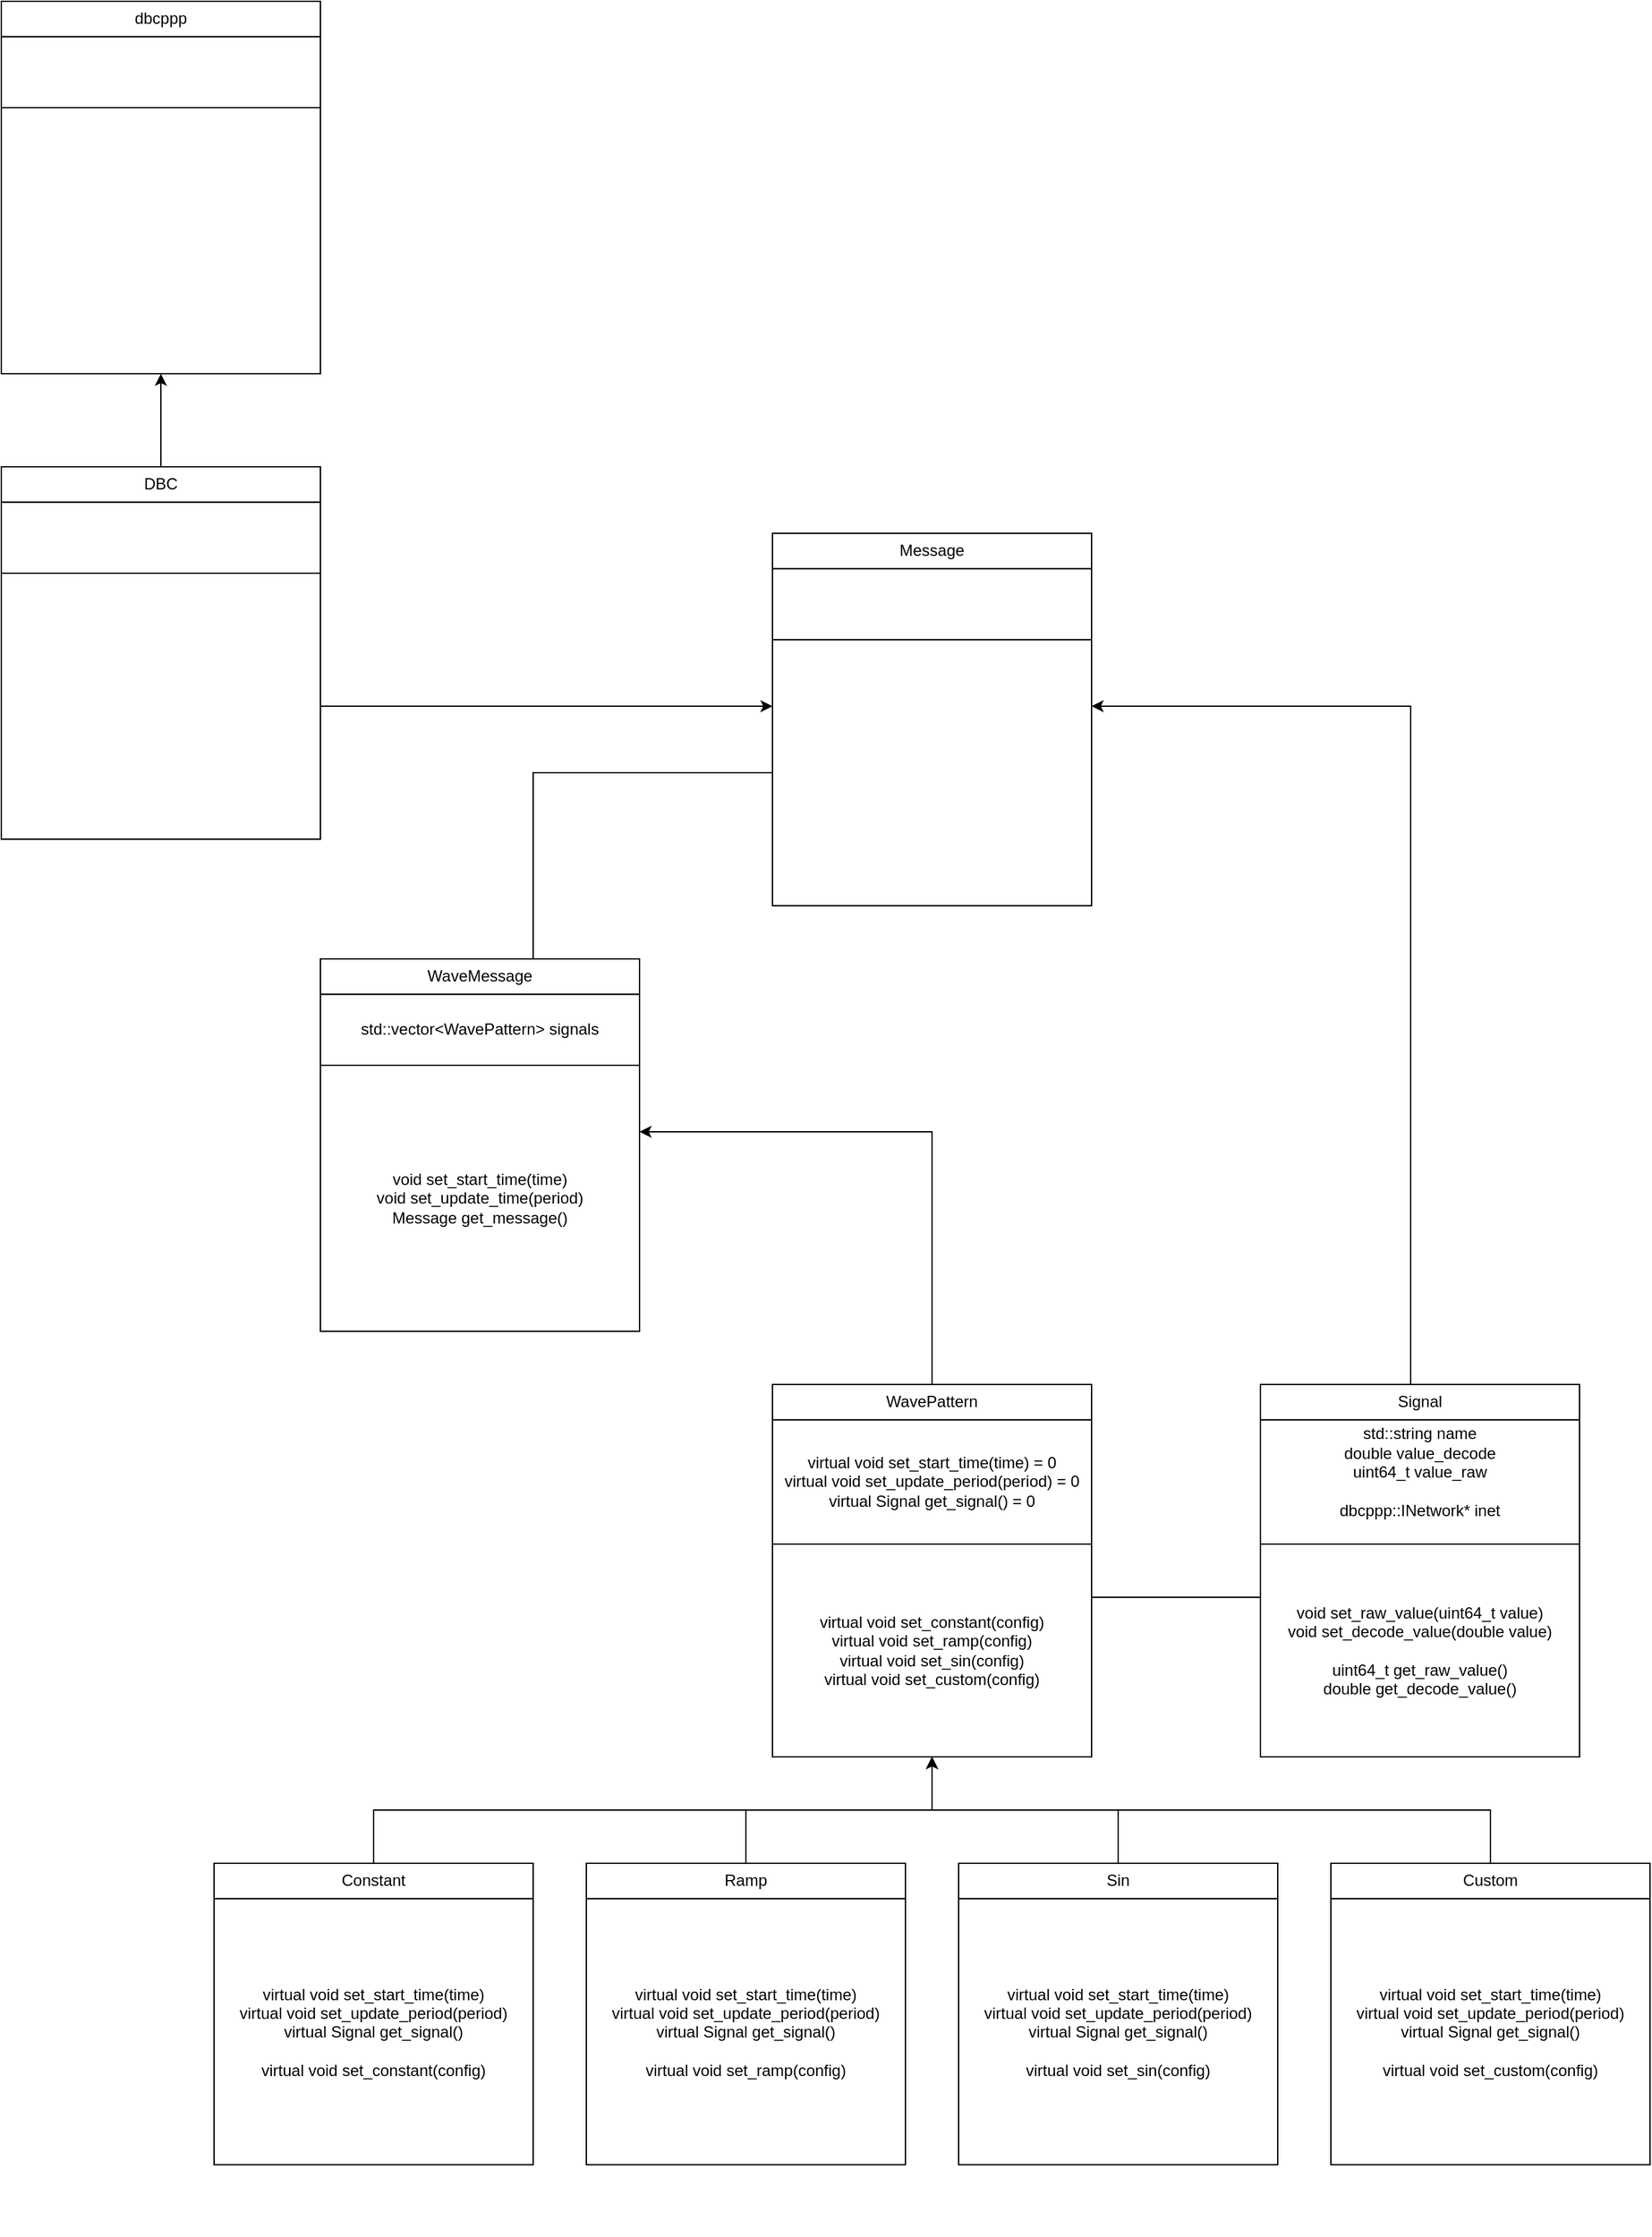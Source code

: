 <mxfile version="24.7.17">
  <diagram name="Seite-1" id="7neTULPf50jiNbtmKkGZ">
    <mxGraphModel dx="2486" dy="2253" grid="1" gridSize="10" guides="1" tooltips="1" connect="1" arrows="1" fold="1" page="1" pageScale="1" pageWidth="827" pageHeight="1169" math="0" shadow="0">
      <root>
        <mxCell id="0" />
        <mxCell id="1" parent="0" />
        <mxCell id="oVvNk3NbN1t6kqXx8951-22" value="" style="group" parent="1" vertex="1" connectable="0">
          <mxGeometry x="460" y="400" width="240" height="280" as="geometry" />
        </mxCell>
        <mxCell id="oVvNk3NbN1t6kqXx8951-3" value="" style="group" parent="oVvNk3NbN1t6kqXx8951-22" vertex="1" connectable="0">
          <mxGeometry x="20" width="220" height="120" as="geometry" />
        </mxCell>
        <mxCell id="oVvNk3NbN1t6kqXx8951-1" value="WavePattern" style="rounded=0;whiteSpace=wrap;html=1;" parent="oVvNk3NbN1t6kqXx8951-3" vertex="1">
          <mxGeometry x="-20" width="240" height="26.67" as="geometry" />
        </mxCell>
        <mxCell id="oVvNk3NbN1t6kqXx8951-2" value="virtual void set_start_time(time) = 0&lt;div&gt;virtual void set_update_period(period) = 0&lt;/div&gt;&lt;div&gt;virtual Signal get_signal() = 0&lt;/div&gt;" style="rounded=0;whiteSpace=wrap;html=1;" parent="oVvNk3NbN1t6kqXx8951-3" vertex="1">
          <mxGeometry x="-20" y="26.67" width="240" height="93.33" as="geometry" />
        </mxCell>
        <mxCell id="oVvNk3NbN1t6kqXx8951-21" value="virtual void set_constant(config)&lt;div&gt;virtual void set_ramp(config)&lt;/div&gt;&lt;div&gt;virtual void set_sin(config)&lt;/div&gt;&lt;div&gt;virtual void set_custom(config)&lt;/div&gt;" style="rounded=0;whiteSpace=wrap;html=1;" parent="oVvNk3NbN1t6kqXx8951-22" vertex="1">
          <mxGeometry y="120" width="240" height="160" as="geometry" />
        </mxCell>
        <mxCell id="oVvNk3NbN1t6kqXx8951-23" value="" style="group" parent="1" vertex="1" connectable="0">
          <mxGeometry x="40" y="760" width="240" height="280" as="geometry" />
        </mxCell>
        <mxCell id="oVvNk3NbN1t6kqXx8951-24" value="" style="group" parent="oVvNk3NbN1t6kqXx8951-23" vertex="1" connectable="0">
          <mxGeometry x="20" width="220" height="226.67" as="geometry" />
        </mxCell>
        <mxCell id="oVvNk3NbN1t6kqXx8951-25" value="Constant" style="rounded=0;whiteSpace=wrap;html=1;" parent="oVvNk3NbN1t6kqXx8951-24" vertex="1">
          <mxGeometry x="-20" width="240" height="26.67" as="geometry" />
        </mxCell>
        <mxCell id="oVvNk3NbN1t6kqXx8951-27" value="&lt;div&gt;virtual void set_start_time(time)&lt;div&gt;virtual void set_update_period(period)&lt;/div&gt;&lt;/div&gt;&lt;div&gt;virtual Signal get_signal()&lt;br&gt;&lt;/div&gt;&lt;div&gt;&lt;br&gt;&lt;/div&gt;virtual void set_constant(config)" style="rounded=0;whiteSpace=wrap;html=1;" parent="oVvNk3NbN1t6kqXx8951-24" vertex="1">
          <mxGeometry x="-20" y="26.67" width="240" height="200" as="geometry" />
        </mxCell>
        <mxCell id="oVvNk3NbN1t6kqXx8951-28" value="" style="group" parent="1" vertex="1" connectable="0">
          <mxGeometry x="320" y="760" width="240" height="280" as="geometry" />
        </mxCell>
        <mxCell id="oVvNk3NbN1t6kqXx8951-29" value="" style="group" parent="oVvNk3NbN1t6kqXx8951-28" vertex="1" connectable="0">
          <mxGeometry x="20" width="220" height="226.67" as="geometry" />
        </mxCell>
        <mxCell id="oVvNk3NbN1t6kqXx8951-30" value="Ramp" style="rounded=0;whiteSpace=wrap;html=1;" parent="oVvNk3NbN1t6kqXx8951-29" vertex="1">
          <mxGeometry x="-20" width="240" height="26.67" as="geometry" />
        </mxCell>
        <mxCell id="oVvNk3NbN1t6kqXx8951-31" value="&lt;div&gt;virtual void set_start_time(time)&lt;div&gt;virtual void set_update_period(period)&lt;/div&gt;&lt;/div&gt;&lt;div&gt;virtual Signal get_signal()&lt;br&gt;&lt;/div&gt;&lt;div&gt;&lt;br&gt;&lt;/div&gt;&lt;div&gt;virtual void set_ramp(config)&lt;/div&gt;" style="rounded=0;whiteSpace=wrap;html=1;" parent="oVvNk3NbN1t6kqXx8951-29" vertex="1">
          <mxGeometry x="-20" y="26.67" width="240" height="200" as="geometry" />
        </mxCell>
        <mxCell id="oVvNk3NbN1t6kqXx8951-32" value="" style="group" parent="1" vertex="1" connectable="0">
          <mxGeometry x="600" y="760" width="240" height="280" as="geometry" />
        </mxCell>
        <mxCell id="oVvNk3NbN1t6kqXx8951-33" value="" style="group" parent="oVvNk3NbN1t6kqXx8951-32" vertex="1" connectable="0">
          <mxGeometry x="20" width="220" height="226.67" as="geometry" />
        </mxCell>
        <mxCell id="oVvNk3NbN1t6kqXx8951-34" value="Sin" style="rounded=0;whiteSpace=wrap;html=1;" parent="oVvNk3NbN1t6kqXx8951-33" vertex="1">
          <mxGeometry x="-20" width="240" height="26.67" as="geometry" />
        </mxCell>
        <mxCell id="oVvNk3NbN1t6kqXx8951-35" value="&lt;div&gt;virtual void set_start_time(time)&lt;div&gt;virtual void set_update_period(period)&lt;/div&gt;&lt;/div&gt;&lt;div&gt;virtual Signal get_signal()&lt;br&gt;&lt;/div&gt;&lt;div&gt;&lt;br&gt;&lt;/div&gt;&lt;div&gt;virtual void set_sin(config)&lt;/div&gt;" style="rounded=0;whiteSpace=wrap;html=1;" parent="oVvNk3NbN1t6kqXx8951-33" vertex="1">
          <mxGeometry x="-20" y="26.67" width="240" height="200" as="geometry" />
        </mxCell>
        <mxCell id="oVvNk3NbN1t6kqXx8951-36" value="" style="group" parent="1" vertex="1" connectable="0">
          <mxGeometry x="880" y="760" width="240" height="280" as="geometry" />
        </mxCell>
        <mxCell id="oVvNk3NbN1t6kqXx8951-37" value="" style="group" parent="oVvNk3NbN1t6kqXx8951-36" vertex="1" connectable="0">
          <mxGeometry x="20" width="220" height="226.67" as="geometry" />
        </mxCell>
        <mxCell id="oVvNk3NbN1t6kqXx8951-38" value="Custom" style="rounded=0;whiteSpace=wrap;html=1;" parent="oVvNk3NbN1t6kqXx8951-37" vertex="1">
          <mxGeometry x="-20" width="240" height="26.67" as="geometry" />
        </mxCell>
        <mxCell id="oVvNk3NbN1t6kqXx8951-39" value="&lt;div&gt;virtual void set_start_time(time)&lt;div&gt;virtual void set_update_period(period)&lt;/div&gt;&lt;/div&gt;&lt;div&gt;virtual Signal get_signal()&lt;br&gt;&lt;/div&gt;&lt;div&gt;&lt;br&gt;&lt;/div&gt;&lt;div&gt;virtual void set_custom(config)&lt;/div&gt;" style="rounded=0;whiteSpace=wrap;html=1;" parent="oVvNk3NbN1t6kqXx8951-37" vertex="1">
          <mxGeometry x="-20" y="26.67" width="240" height="200" as="geometry" />
        </mxCell>
        <mxCell id="oVvNk3NbN1t6kqXx8951-40" value="" style="group" parent="1" vertex="1" connectable="0">
          <mxGeometry x="120" y="80" width="240" height="280" as="geometry" />
        </mxCell>
        <mxCell id="oVvNk3NbN1t6kqXx8951-41" value="" style="group" parent="oVvNk3NbN1t6kqXx8951-40" vertex="1" connectable="0">
          <mxGeometry x="20" width="220" height="80" as="geometry" />
        </mxCell>
        <mxCell id="oVvNk3NbN1t6kqXx8951-42" value="WaveMessage" style="rounded=0;whiteSpace=wrap;html=1;" parent="oVvNk3NbN1t6kqXx8951-41" vertex="1">
          <mxGeometry x="-20" width="240" height="26.67" as="geometry" />
        </mxCell>
        <mxCell id="oVvNk3NbN1t6kqXx8951-43" value="std::vector&amp;lt;WavePattern&amp;gt; signals" style="rounded=0;whiteSpace=wrap;html=1;" parent="oVvNk3NbN1t6kqXx8951-41" vertex="1">
          <mxGeometry x="-20" y="26.67" width="240" height="53.33" as="geometry" />
        </mxCell>
        <mxCell id="oVvNk3NbN1t6kqXx8951-44" value="&lt;div&gt;void set_start_time(time)&lt;/div&gt;&lt;div&gt;void set_update_time(period)&lt;/div&gt;Message get_message()" style="rounded=0;whiteSpace=wrap;html=1;" parent="oVvNk3NbN1t6kqXx8951-40" vertex="1">
          <mxGeometry y="80" width="240" height="200" as="geometry" />
        </mxCell>
        <mxCell id="oVvNk3NbN1t6kqXx8951-45" value="" style="group" parent="1" vertex="1" connectable="0">
          <mxGeometry x="827" y="400" width="240" height="280" as="geometry" />
        </mxCell>
        <mxCell id="oVvNk3NbN1t6kqXx8951-46" value="" style="group" parent="oVvNk3NbN1t6kqXx8951-45" vertex="1" connectable="0">
          <mxGeometry x="20" width="220" height="120" as="geometry" />
        </mxCell>
        <mxCell id="oVvNk3NbN1t6kqXx8951-47" value="Signal" style="rounded=0;whiteSpace=wrap;html=1;" parent="oVvNk3NbN1t6kqXx8951-46" vertex="1">
          <mxGeometry x="-20" width="240" height="26.67" as="geometry" />
        </mxCell>
        <mxCell id="oVvNk3NbN1t6kqXx8951-48" value="std::string name&lt;div&gt;double value_decode&lt;/div&gt;&lt;div&gt;uint64_t value_raw&lt;/div&gt;&lt;div&gt;&lt;br&gt;&lt;/div&gt;&lt;div&gt;dbcppp::INetwork* inet&lt;/div&gt;&lt;div&gt;&lt;br&gt;&lt;/div&gt;" style="rounded=0;whiteSpace=wrap;html=1;" parent="oVvNk3NbN1t6kqXx8951-46" vertex="1">
          <mxGeometry x="-20" y="26.67" width="240" height="93.33" as="geometry" />
        </mxCell>
        <mxCell id="oVvNk3NbN1t6kqXx8951-49" value="void set_raw_value(uint64_t value)&lt;div&gt;void set_decode_value(double value)&lt;/div&gt;&lt;div&gt;&lt;br&gt;&lt;/div&gt;&lt;div&gt;uint64_t get_raw_value()&lt;/div&gt;&lt;div&gt;double get_decode_value()&lt;/div&gt;" style="rounded=0;whiteSpace=wrap;html=1;" parent="oVvNk3NbN1t6kqXx8951-45" vertex="1">
          <mxGeometry y="120" width="240" height="160" as="geometry" />
        </mxCell>
        <mxCell id="oVvNk3NbN1t6kqXx8951-50" value="" style="group" parent="1" vertex="1" connectable="0">
          <mxGeometry x="460" y="-240" width="240" height="280" as="geometry" />
        </mxCell>
        <mxCell id="oVvNk3NbN1t6kqXx8951-51" value="" style="group" parent="oVvNk3NbN1t6kqXx8951-50" vertex="1" connectable="0">
          <mxGeometry x="20" width="220" height="80" as="geometry" />
        </mxCell>
        <mxCell id="oVvNk3NbN1t6kqXx8951-52" value="Message" style="rounded=0;whiteSpace=wrap;html=1;" parent="oVvNk3NbN1t6kqXx8951-51" vertex="1">
          <mxGeometry x="-20" width="240" height="26.67" as="geometry" />
        </mxCell>
        <mxCell id="oVvNk3NbN1t6kqXx8951-53" value="" style="rounded=0;whiteSpace=wrap;html=1;" parent="oVvNk3NbN1t6kqXx8951-51" vertex="1">
          <mxGeometry x="-20" y="26.67" width="240" height="53.33" as="geometry" />
        </mxCell>
        <mxCell id="oVvNk3NbN1t6kqXx8951-54" value="" style="rounded=0;whiteSpace=wrap;html=1;" parent="oVvNk3NbN1t6kqXx8951-50" vertex="1">
          <mxGeometry y="80" width="240" height="200" as="geometry" />
        </mxCell>
        <mxCell id="oVvNk3NbN1t6kqXx8951-56" style="edgeStyle=orthogonalEdgeStyle;rounded=0;orthogonalLoop=1;jettySize=auto;html=1;entryX=1;entryY=0.25;entryDx=0;entryDy=0;" parent="1" source="oVvNk3NbN1t6kqXx8951-47" target="oVvNk3NbN1t6kqXx8951-54" edge="1">
          <mxGeometry relative="1" as="geometry">
            <Array as="points">
              <mxPoint x="940" y="-110" />
            </Array>
          </mxGeometry>
        </mxCell>
        <mxCell id="oVvNk3NbN1t6kqXx8951-57" style="edgeStyle=orthogonalEdgeStyle;rounded=0;orthogonalLoop=1;jettySize=auto;html=1;entryX=1;entryY=0.25;entryDx=0;entryDy=0;" parent="1" source="oVvNk3NbN1t6kqXx8951-1" target="oVvNk3NbN1t6kqXx8951-44" edge="1">
          <mxGeometry relative="1" as="geometry">
            <Array as="points">
              <mxPoint x="580" y="210" />
            </Array>
          </mxGeometry>
        </mxCell>
        <mxCell id="oVvNk3NbN1t6kqXx8951-58" value="" style="endArrow=none;html=1;rounded=0;entryX=0;entryY=0.25;entryDx=0;entryDy=0;" parent="1" target="oVvNk3NbN1t6kqXx8951-49" edge="1">
          <mxGeometry width="50" height="50" relative="1" as="geometry">
            <mxPoint x="700" y="560" as="sourcePoint" />
            <mxPoint x="750" y="510" as="targetPoint" />
          </mxGeometry>
        </mxCell>
        <mxCell id="oVvNk3NbN1t6kqXx8951-61" value="" style="endArrow=none;html=1;rounded=0;entryX=0;entryY=0.5;entryDx=0;entryDy=0;" parent="1" target="oVvNk3NbN1t6kqXx8951-54" edge="1">
          <mxGeometry width="50" height="50" relative="1" as="geometry">
            <mxPoint x="280" y="80" as="sourcePoint" />
            <mxPoint x="330" y="30" as="targetPoint" />
            <Array as="points">
              <mxPoint x="280" y="-60" />
            </Array>
          </mxGeometry>
        </mxCell>
        <mxCell id="oVvNk3NbN1t6kqXx8951-62" value="" style="endArrow=classic;html=1;rounded=0;entryX=0.5;entryY=1;entryDx=0;entryDy=0;" parent="1" target="oVvNk3NbN1t6kqXx8951-21" edge="1">
          <mxGeometry width="50" height="50" relative="1" as="geometry">
            <mxPoint x="160" y="760" as="sourcePoint" />
            <mxPoint x="210" y="710" as="targetPoint" />
            <Array as="points">
              <mxPoint x="160" y="720" />
              <mxPoint x="580" y="720" />
            </Array>
          </mxGeometry>
        </mxCell>
        <mxCell id="oVvNk3NbN1t6kqXx8951-63" style="edgeStyle=orthogonalEdgeStyle;rounded=0;orthogonalLoop=1;jettySize=auto;html=1;entryX=0.5;entryY=1;entryDx=0;entryDy=0;" parent="1" source="oVvNk3NbN1t6kqXx8951-30" target="oVvNk3NbN1t6kqXx8951-21" edge="1">
          <mxGeometry relative="1" as="geometry" />
        </mxCell>
        <mxCell id="oVvNk3NbN1t6kqXx8951-64" style="edgeStyle=orthogonalEdgeStyle;rounded=0;orthogonalLoop=1;jettySize=auto;html=1;entryX=0.5;entryY=1;entryDx=0;entryDy=0;" parent="1" source="oVvNk3NbN1t6kqXx8951-34" target="oVvNk3NbN1t6kqXx8951-21" edge="1">
          <mxGeometry relative="1" as="geometry" />
        </mxCell>
        <mxCell id="oVvNk3NbN1t6kqXx8951-65" style="edgeStyle=orthogonalEdgeStyle;rounded=0;orthogonalLoop=1;jettySize=auto;html=1;entryX=0.5;entryY=1;entryDx=0;entryDy=0;" parent="1" source="oVvNk3NbN1t6kqXx8951-38" target="oVvNk3NbN1t6kqXx8951-21" edge="1">
          <mxGeometry relative="1" as="geometry">
            <Array as="points">
              <mxPoint x="1000" y="720" />
              <mxPoint x="580" y="720" />
            </Array>
          </mxGeometry>
        </mxCell>
        <mxCell id="KAcDzTATh6MXT1u_ECBo-1" value="" style="group" vertex="1" connectable="0" parent="1">
          <mxGeometry x="-120" y="-290" width="240" height="280" as="geometry" />
        </mxCell>
        <mxCell id="KAcDzTATh6MXT1u_ECBo-2" value="" style="group" vertex="1" connectable="0" parent="KAcDzTATh6MXT1u_ECBo-1">
          <mxGeometry x="20" width="220" height="80" as="geometry" />
        </mxCell>
        <mxCell id="KAcDzTATh6MXT1u_ECBo-3" value="DBC" style="rounded=0;whiteSpace=wrap;html=1;" vertex="1" parent="KAcDzTATh6MXT1u_ECBo-2">
          <mxGeometry x="-20" width="240" height="26.67" as="geometry" />
        </mxCell>
        <mxCell id="KAcDzTATh6MXT1u_ECBo-4" value="" style="rounded=0;whiteSpace=wrap;html=1;" vertex="1" parent="KAcDzTATh6MXT1u_ECBo-2">
          <mxGeometry x="-20" y="26.67" width="240" height="53.33" as="geometry" />
        </mxCell>
        <mxCell id="KAcDzTATh6MXT1u_ECBo-5" value="" style="rounded=0;whiteSpace=wrap;html=1;" vertex="1" parent="KAcDzTATh6MXT1u_ECBo-1">
          <mxGeometry y="80" width="240" height="200" as="geometry" />
        </mxCell>
        <mxCell id="KAcDzTATh6MXT1u_ECBo-6" value="" style="group" vertex="1" connectable="0" parent="1">
          <mxGeometry x="-120" y="-640" width="240" height="280" as="geometry" />
        </mxCell>
        <mxCell id="KAcDzTATh6MXT1u_ECBo-7" value="" style="group" vertex="1" connectable="0" parent="KAcDzTATh6MXT1u_ECBo-6">
          <mxGeometry x="20" width="220" height="80" as="geometry" />
        </mxCell>
        <mxCell id="KAcDzTATh6MXT1u_ECBo-8" value="dbcppp" style="rounded=0;whiteSpace=wrap;html=1;" vertex="1" parent="KAcDzTATh6MXT1u_ECBo-7">
          <mxGeometry x="-20" width="240" height="26.67" as="geometry" />
        </mxCell>
        <mxCell id="KAcDzTATh6MXT1u_ECBo-9" value="" style="rounded=0;whiteSpace=wrap;html=1;" vertex="1" parent="KAcDzTATh6MXT1u_ECBo-7">
          <mxGeometry x="-20" y="26.67" width="240" height="53.33" as="geometry" />
        </mxCell>
        <mxCell id="KAcDzTATh6MXT1u_ECBo-10" value="" style="rounded=0;whiteSpace=wrap;html=1;" vertex="1" parent="KAcDzTATh6MXT1u_ECBo-6">
          <mxGeometry y="80" width="240" height="200" as="geometry" />
        </mxCell>
        <mxCell id="KAcDzTATh6MXT1u_ECBo-11" style="edgeStyle=orthogonalEdgeStyle;rounded=0;orthogonalLoop=1;jettySize=auto;html=1;entryX=0.5;entryY=1;entryDx=0;entryDy=0;" edge="1" parent="1" source="KAcDzTATh6MXT1u_ECBo-3" target="KAcDzTATh6MXT1u_ECBo-10">
          <mxGeometry relative="1" as="geometry" />
        </mxCell>
        <mxCell id="KAcDzTATh6MXT1u_ECBo-12" style="edgeStyle=orthogonalEdgeStyle;rounded=0;orthogonalLoop=1;jettySize=auto;html=1;entryX=0;entryY=0.25;entryDx=0;entryDy=0;" edge="1" parent="1" source="KAcDzTATh6MXT1u_ECBo-5" target="oVvNk3NbN1t6kqXx8951-54">
          <mxGeometry relative="1" as="geometry" />
        </mxCell>
      </root>
    </mxGraphModel>
  </diagram>
</mxfile>
